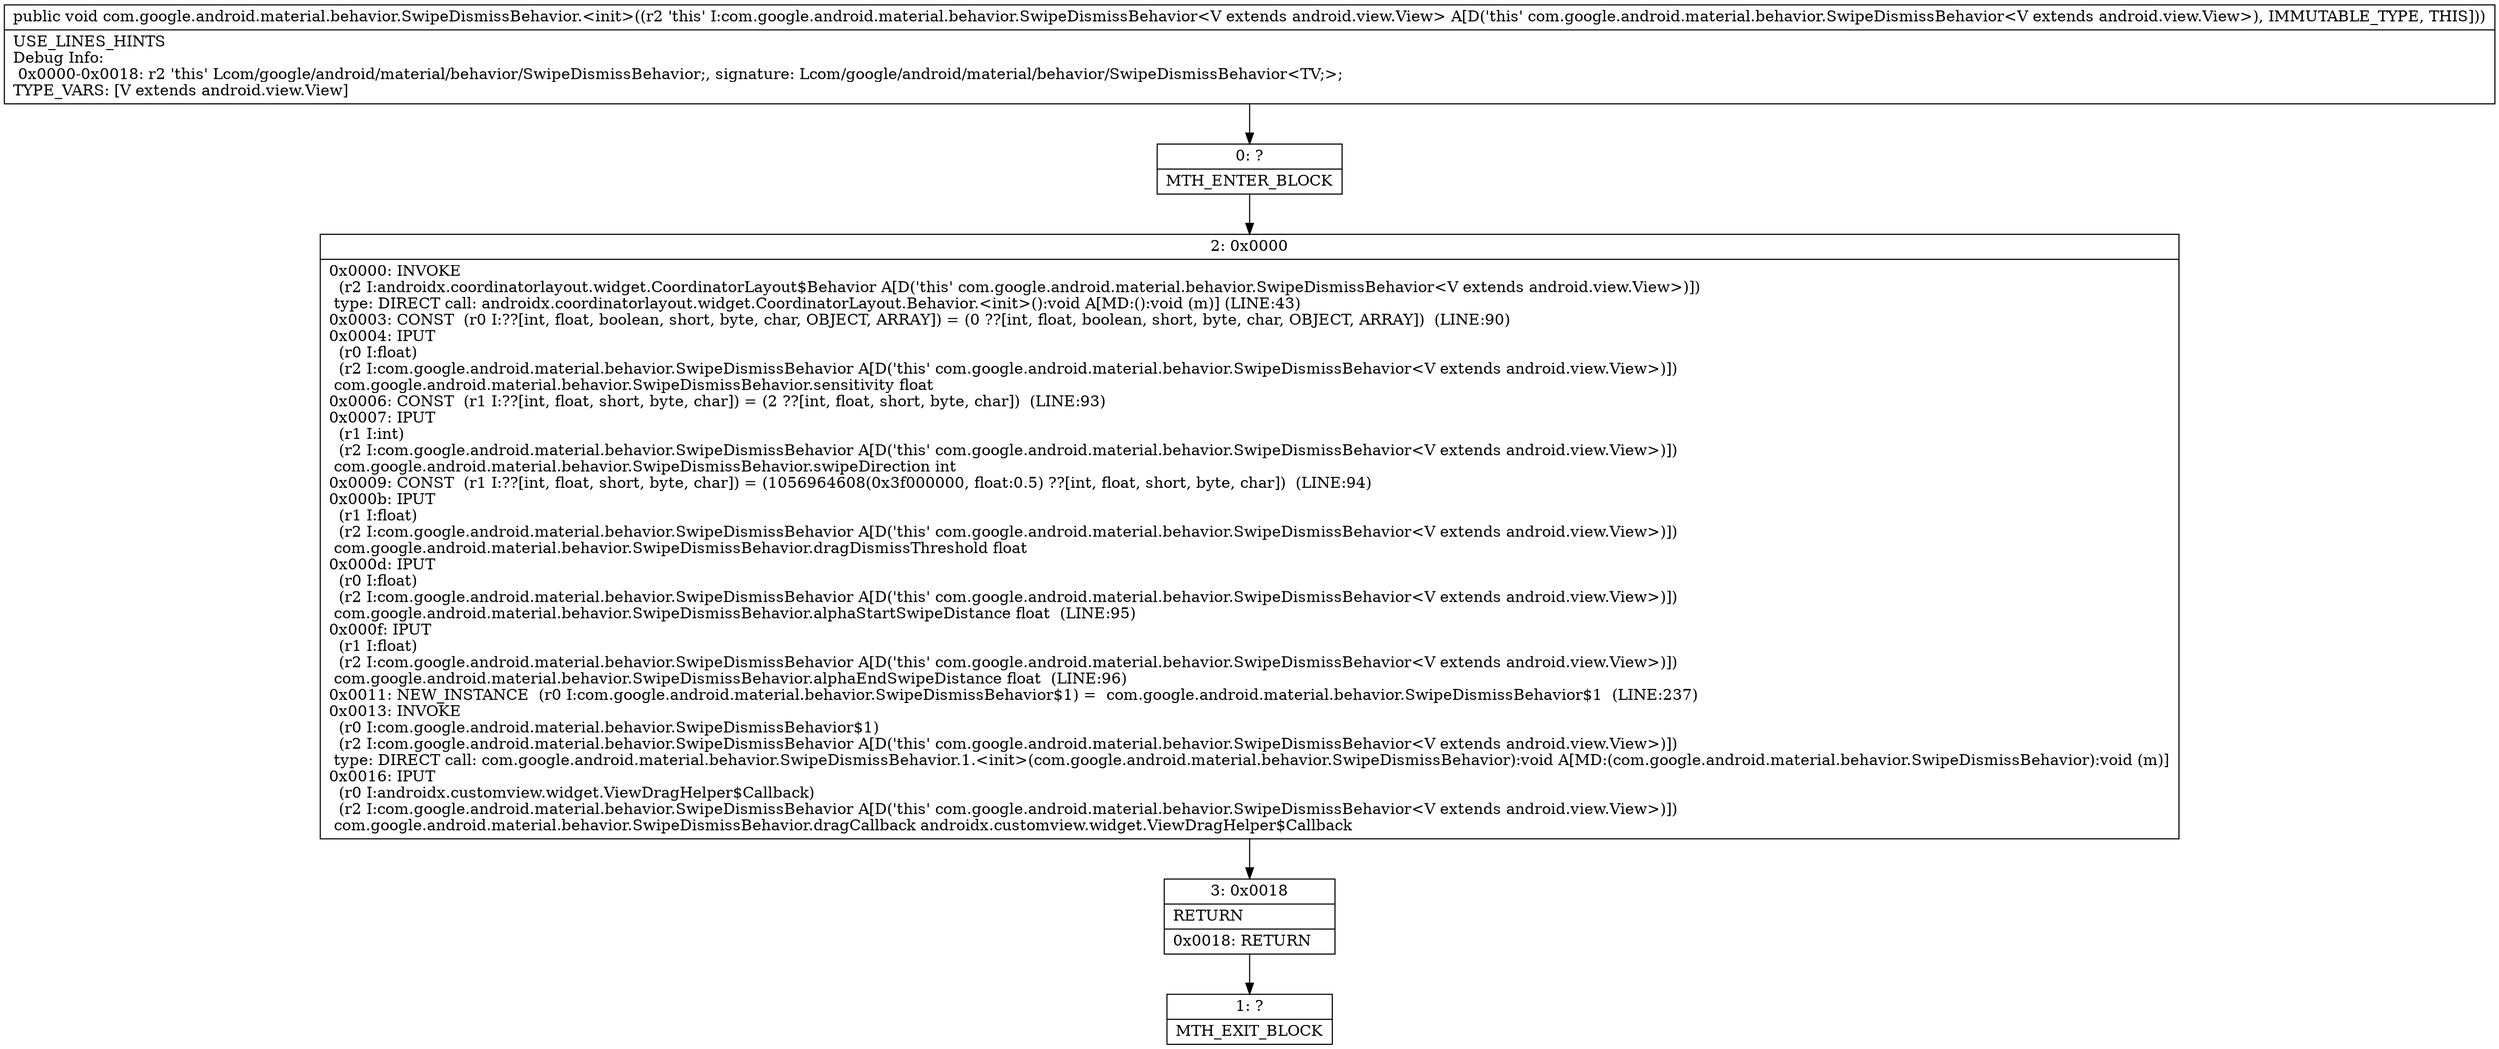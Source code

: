 digraph "CFG forcom.google.android.material.behavior.SwipeDismissBehavior.\<init\>()V" {
Node_0 [shape=record,label="{0\:\ ?|MTH_ENTER_BLOCK\l}"];
Node_2 [shape=record,label="{2\:\ 0x0000|0x0000: INVOKE  \l  (r2 I:androidx.coordinatorlayout.widget.CoordinatorLayout$Behavior A[D('this' com.google.android.material.behavior.SwipeDismissBehavior\<V extends android.view.View\>)])\l type: DIRECT call: androidx.coordinatorlayout.widget.CoordinatorLayout.Behavior.\<init\>():void A[MD:():void (m)] (LINE:43)\l0x0003: CONST  (r0 I:??[int, float, boolean, short, byte, char, OBJECT, ARRAY]) = (0 ??[int, float, boolean, short, byte, char, OBJECT, ARRAY])  (LINE:90)\l0x0004: IPUT  \l  (r0 I:float)\l  (r2 I:com.google.android.material.behavior.SwipeDismissBehavior A[D('this' com.google.android.material.behavior.SwipeDismissBehavior\<V extends android.view.View\>)])\l com.google.android.material.behavior.SwipeDismissBehavior.sensitivity float \l0x0006: CONST  (r1 I:??[int, float, short, byte, char]) = (2 ??[int, float, short, byte, char])  (LINE:93)\l0x0007: IPUT  \l  (r1 I:int)\l  (r2 I:com.google.android.material.behavior.SwipeDismissBehavior A[D('this' com.google.android.material.behavior.SwipeDismissBehavior\<V extends android.view.View\>)])\l com.google.android.material.behavior.SwipeDismissBehavior.swipeDirection int \l0x0009: CONST  (r1 I:??[int, float, short, byte, char]) = (1056964608(0x3f000000, float:0.5) ??[int, float, short, byte, char])  (LINE:94)\l0x000b: IPUT  \l  (r1 I:float)\l  (r2 I:com.google.android.material.behavior.SwipeDismissBehavior A[D('this' com.google.android.material.behavior.SwipeDismissBehavior\<V extends android.view.View\>)])\l com.google.android.material.behavior.SwipeDismissBehavior.dragDismissThreshold float \l0x000d: IPUT  \l  (r0 I:float)\l  (r2 I:com.google.android.material.behavior.SwipeDismissBehavior A[D('this' com.google.android.material.behavior.SwipeDismissBehavior\<V extends android.view.View\>)])\l com.google.android.material.behavior.SwipeDismissBehavior.alphaStartSwipeDistance float  (LINE:95)\l0x000f: IPUT  \l  (r1 I:float)\l  (r2 I:com.google.android.material.behavior.SwipeDismissBehavior A[D('this' com.google.android.material.behavior.SwipeDismissBehavior\<V extends android.view.View\>)])\l com.google.android.material.behavior.SwipeDismissBehavior.alphaEndSwipeDistance float  (LINE:96)\l0x0011: NEW_INSTANCE  (r0 I:com.google.android.material.behavior.SwipeDismissBehavior$1) =  com.google.android.material.behavior.SwipeDismissBehavior$1  (LINE:237)\l0x0013: INVOKE  \l  (r0 I:com.google.android.material.behavior.SwipeDismissBehavior$1)\l  (r2 I:com.google.android.material.behavior.SwipeDismissBehavior A[D('this' com.google.android.material.behavior.SwipeDismissBehavior\<V extends android.view.View\>)])\l type: DIRECT call: com.google.android.material.behavior.SwipeDismissBehavior.1.\<init\>(com.google.android.material.behavior.SwipeDismissBehavior):void A[MD:(com.google.android.material.behavior.SwipeDismissBehavior):void (m)]\l0x0016: IPUT  \l  (r0 I:androidx.customview.widget.ViewDragHelper$Callback)\l  (r2 I:com.google.android.material.behavior.SwipeDismissBehavior A[D('this' com.google.android.material.behavior.SwipeDismissBehavior\<V extends android.view.View\>)])\l com.google.android.material.behavior.SwipeDismissBehavior.dragCallback androidx.customview.widget.ViewDragHelper$Callback \l}"];
Node_3 [shape=record,label="{3\:\ 0x0018|RETURN\l|0x0018: RETURN   \l}"];
Node_1 [shape=record,label="{1\:\ ?|MTH_EXIT_BLOCK\l}"];
MethodNode[shape=record,label="{public void com.google.android.material.behavior.SwipeDismissBehavior.\<init\>((r2 'this' I:com.google.android.material.behavior.SwipeDismissBehavior\<V extends android.view.View\> A[D('this' com.google.android.material.behavior.SwipeDismissBehavior\<V extends android.view.View\>), IMMUTABLE_TYPE, THIS]))  | USE_LINES_HINTS\lDebug Info:\l  0x0000\-0x0018: r2 'this' Lcom\/google\/android\/material\/behavior\/SwipeDismissBehavior;, signature: Lcom\/google\/android\/material\/behavior\/SwipeDismissBehavior\<TV;\>;\lTYPE_VARS: [V extends android.view.View]\l}"];
MethodNode -> Node_0;Node_0 -> Node_2;
Node_2 -> Node_3;
Node_3 -> Node_1;
}

